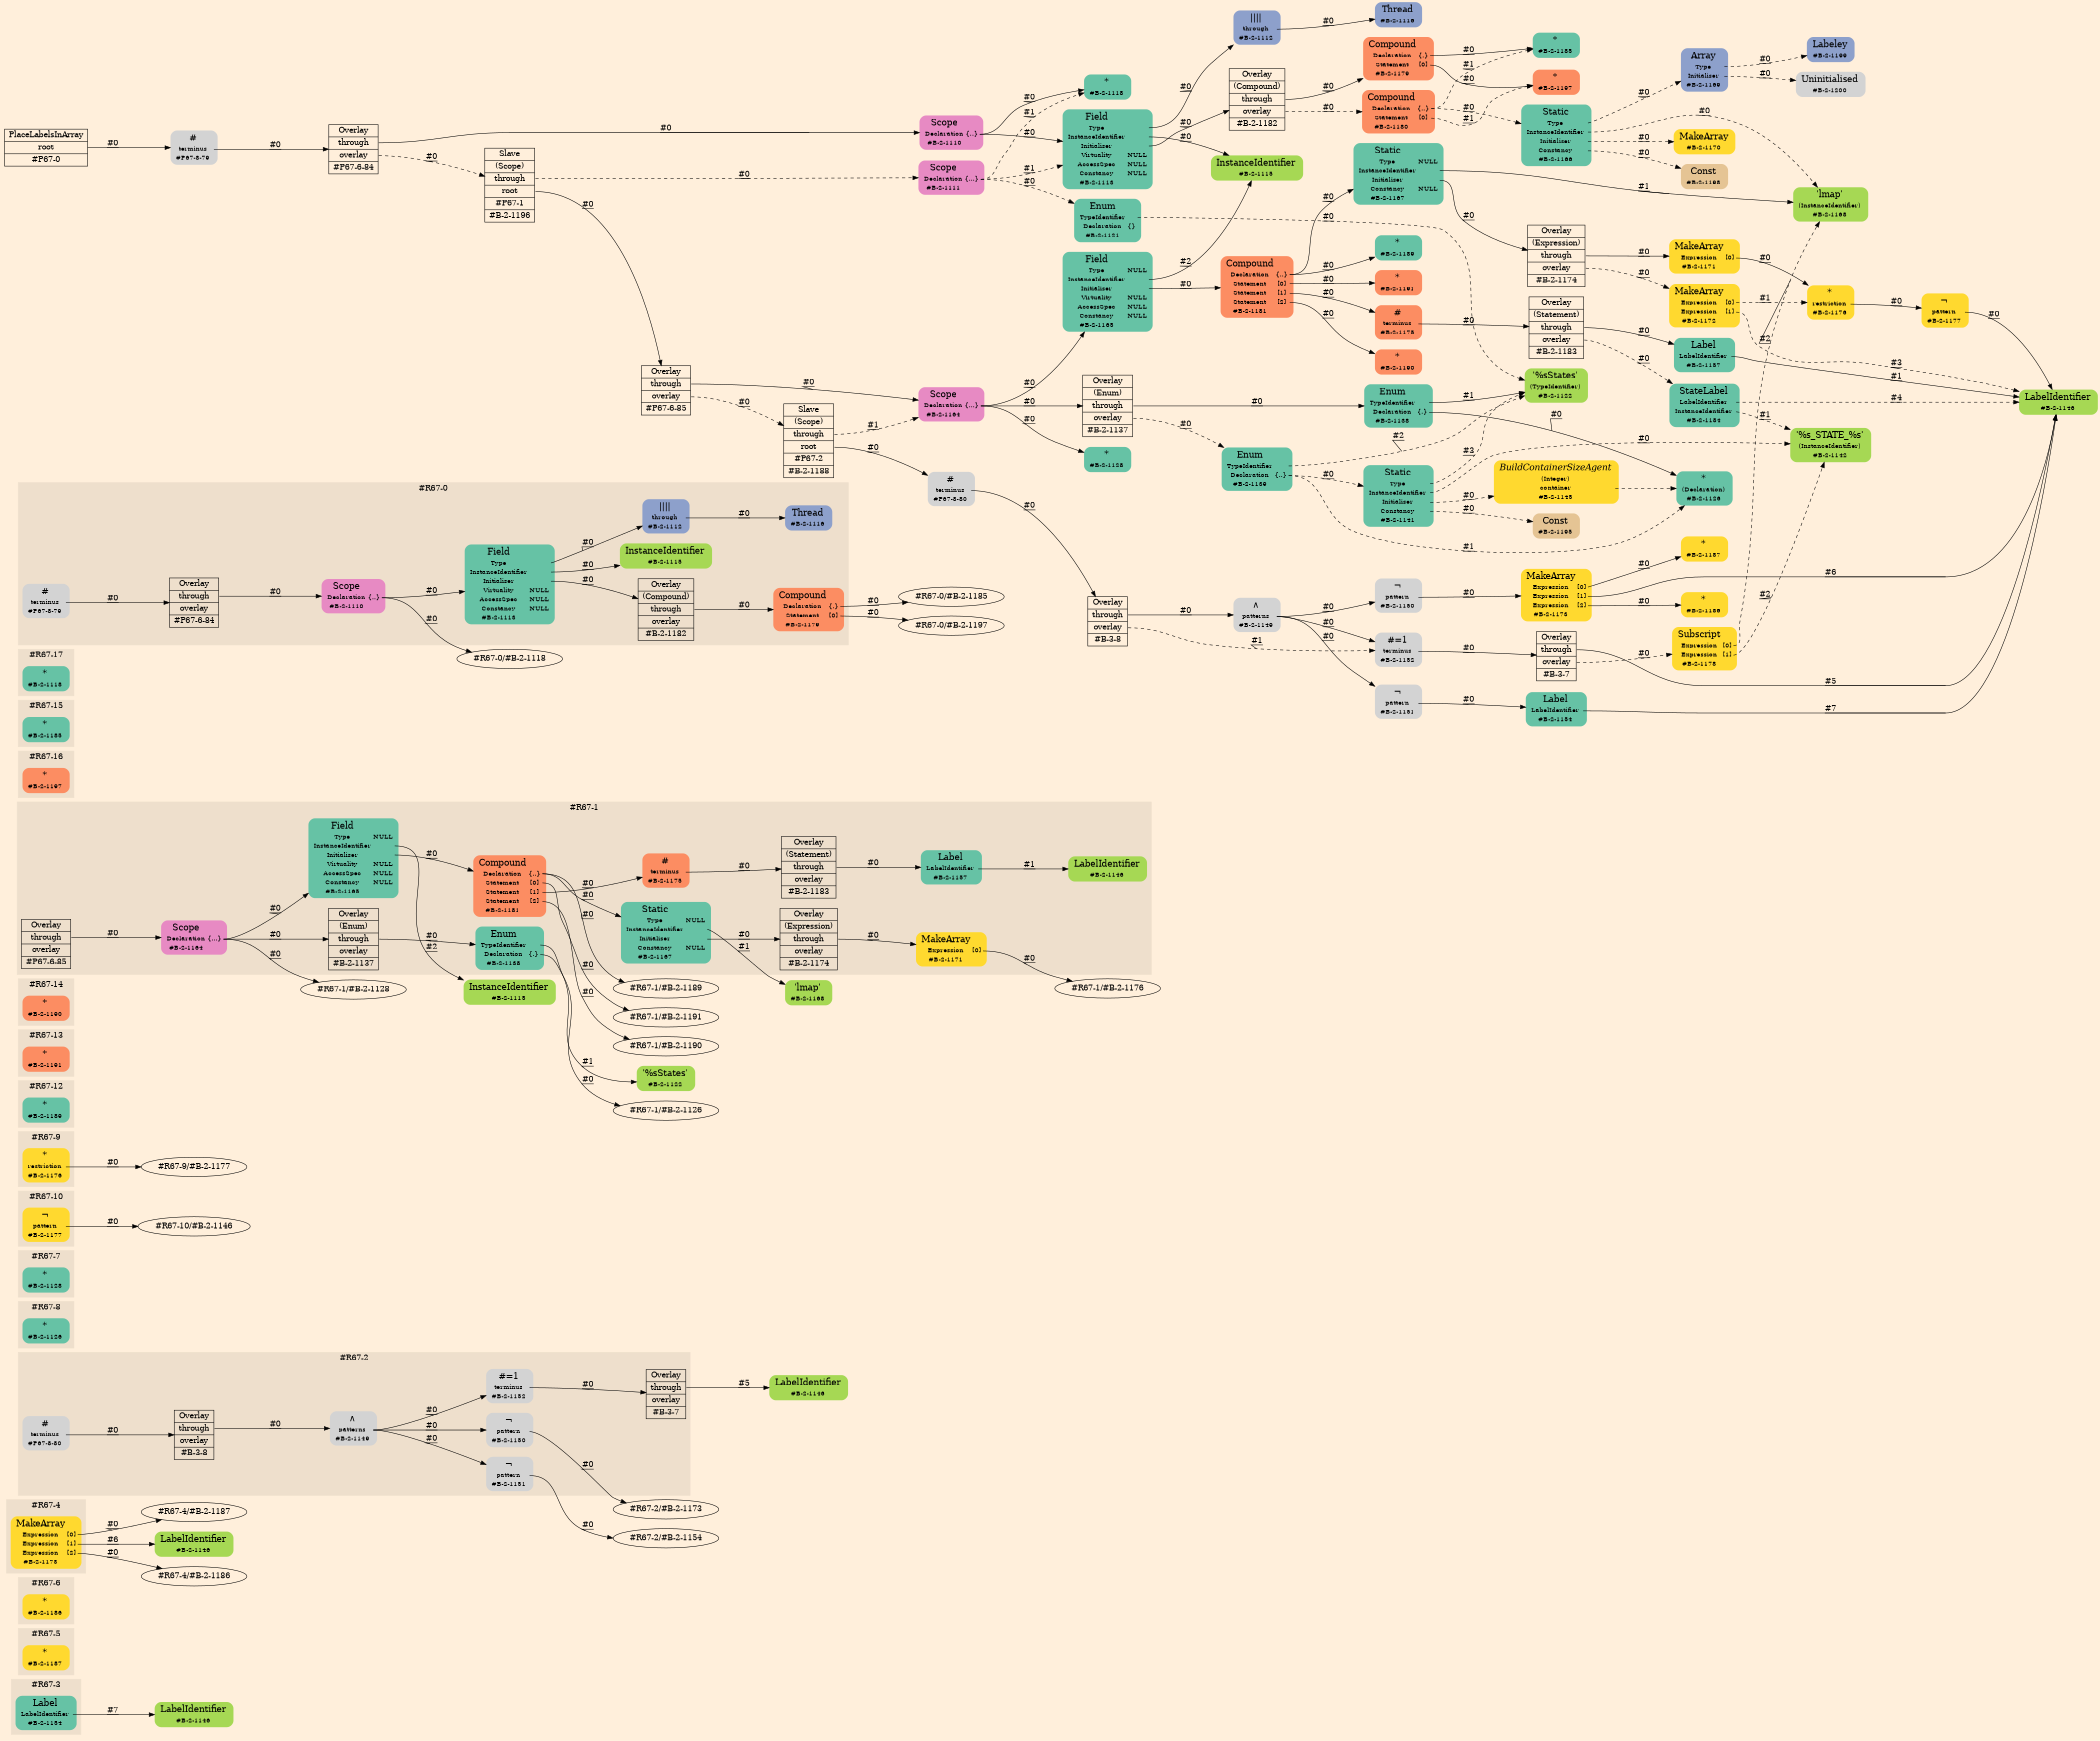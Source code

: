digraph Inferno {
graph [
rankdir = "LR"
ranksep = 1.0
size = "14,20"
bgcolor = antiquewhite1
color = black
fontcolor = black
];
node [
];
"#R67-3/#B-2-1146" [
shape = "plaintext"
fillcolor = "/set28/5"
label = <<TABLE BORDER="0" CELLBORDER="0" CELLSPACING="0">
 <TR>
  <TD><FONT POINT-SIZE="16.0">LabelIdentifier</FONT></TD>
  <TD></TD>
 </TR>
 <TR>
  <TD>#B-2-1146</TD>
  <TD PORT="port0"></TD>
 </TR>
</TABLE>>
style = "rounded,filled"
fontsize = "12"
];
subgraph "cluster#R67-3" {
label = "#R67-3"
style = "filled"
color = antiquewhite2
"#R67-3/#B-2-1154" [
shape = "plaintext"
fillcolor = "/set28/1"
label = <<TABLE BORDER="0" CELLBORDER="0" CELLSPACING="0">
 <TR>
  <TD><FONT POINT-SIZE="16.0">Label</FONT></TD>
  <TD></TD>
 </TR>
 <TR>
  <TD>LabelIdentifier</TD>
  <TD PORT="port0"></TD>
 </TR>
 <TR>
  <TD>#B-2-1154</TD>
  <TD PORT="port1"></TD>
 </TR>
</TABLE>>
style = "rounded,filled"
fontsize = "12"
];
}
subgraph "cluster#R67-5" {
label = "#R67-5"
style = "filled"
color = antiquewhite2
"#R67-5/#B-2-1187" [
shape = "plaintext"
fillcolor = "/set28/6"
label = <<TABLE BORDER="0" CELLBORDER="0" CELLSPACING="0">
 <TR>
  <TD><FONT POINT-SIZE="16.0">*</FONT></TD>
  <TD></TD>
 </TR>
 <TR>
  <TD>#B-2-1187</TD>
  <TD PORT="port0"></TD>
 </TR>
</TABLE>>
style = "rounded,filled"
fontsize = "12"
];
}
subgraph "cluster#R67-6" {
label = "#R67-6"
style = "filled"
color = antiquewhite2
"#R67-6/#B-2-1186" [
shape = "plaintext"
fillcolor = "/set28/6"
label = <<TABLE BORDER="0" CELLBORDER="0" CELLSPACING="0">
 <TR>
  <TD><FONT POINT-SIZE="16.0">*</FONT></TD>
  <TD></TD>
 </TR>
 <TR>
  <TD>#B-2-1186</TD>
  <TD PORT="port0"></TD>
 </TR>
</TABLE>>
style = "rounded,filled"
fontsize = "12"
];
}
"#R67-4/#B-2-1146" [
shape = "plaintext"
fillcolor = "/set28/5"
label = <<TABLE BORDER="0" CELLBORDER="0" CELLSPACING="0">
 <TR>
  <TD><FONT POINT-SIZE="16.0">LabelIdentifier</FONT></TD>
  <TD></TD>
 </TR>
 <TR>
  <TD>#B-2-1146</TD>
  <TD PORT="port0"></TD>
 </TR>
</TABLE>>
style = "rounded,filled"
fontsize = "12"
];
subgraph "cluster#R67-4" {
label = "#R67-4"
style = "filled"
color = antiquewhite2
"#R67-4/#B-2-1173" [
shape = "plaintext"
fillcolor = "/set28/6"
label = <<TABLE BORDER="0" CELLBORDER="0" CELLSPACING="0">
 <TR>
  <TD><FONT POINT-SIZE="16.0">MakeArray</FONT></TD>
  <TD></TD>
 </TR>
 <TR>
  <TD>Expression</TD>
  <TD PORT="port0">[0]</TD>
 </TR>
 <TR>
  <TD>Expression</TD>
  <TD PORT="port1">[1]</TD>
 </TR>
 <TR>
  <TD>Expression</TD>
  <TD PORT="port2">[2]</TD>
 </TR>
 <TR>
  <TD>#B-2-1173</TD>
  <TD PORT="port3"></TD>
 </TR>
</TABLE>>
style = "rounded,filled"
fontsize = "12"
];
}
"#R67-2/#B-2-1146" [
shape = "plaintext"
fillcolor = "/set28/5"
label = <<TABLE BORDER="0" CELLBORDER="0" CELLSPACING="0">
 <TR>
  <TD><FONT POINT-SIZE="16.0">LabelIdentifier</FONT></TD>
  <TD></TD>
 </TR>
 <TR>
  <TD>#B-2-1146</TD>
  <TD PORT="port0"></TD>
 </TR>
</TABLE>>
style = "rounded,filled"
fontsize = "12"
];
subgraph "cluster#R67-2" {
label = "#R67-2"
style = "filled"
color = antiquewhite2
"#R67-2/#B-2-1150" [
shape = "plaintext"
label = <<TABLE BORDER="0" CELLBORDER="0" CELLSPACING="0">
 <TR>
  <TD><FONT POINT-SIZE="16.0">¬</FONT></TD>
  <TD></TD>
 </TR>
 <TR>
  <TD>pattern</TD>
  <TD PORT="port0"></TD>
 </TR>
 <TR>
  <TD>#B-2-1150</TD>
  <TD PORT="port1"></TD>
 </TR>
</TABLE>>
style = "rounded,filled"
fontsize = "12"
];
"#R67-2/#B-2-1151" [
shape = "plaintext"
label = <<TABLE BORDER="0" CELLBORDER="0" CELLSPACING="0">
 <TR>
  <TD><FONT POINT-SIZE="16.0">¬</FONT></TD>
  <TD></TD>
 </TR>
 <TR>
  <TD>pattern</TD>
  <TD PORT="port0"></TD>
 </TR>
 <TR>
  <TD>#B-2-1151</TD>
  <TD PORT="port1"></TD>
 </TR>
</TABLE>>
style = "rounded,filled"
fontsize = "12"
];
"#R67-2/#B-3-8" [
shape = "record"
fillcolor = antiquewhite2
label = "<fixed> Overlay | <port0> through | <port1> overlay | <port2> #B-3-8"
style = "filled"
fontsize = "14"
color = black
fontcolor = black
];
"#R67-2/#P67-8-80" [
shape = "plaintext"
label = <<TABLE BORDER="0" CELLBORDER="0" CELLSPACING="0">
 <TR>
  <TD><FONT POINT-SIZE="16.0">#</FONT></TD>
  <TD></TD>
 </TR>
 <TR>
  <TD>terminus</TD>
  <TD PORT="port0"></TD>
 </TR>
 <TR>
  <TD>#P67-8-80</TD>
  <TD PORT="port1"></TD>
 </TR>
</TABLE>>
style = "rounded,filled"
fontsize = "12"
];
"#R67-2/#B-2-1149" [
shape = "plaintext"
label = <<TABLE BORDER="0" CELLBORDER="0" CELLSPACING="0">
 <TR>
  <TD><FONT POINT-SIZE="16.0">∧</FONT></TD>
  <TD></TD>
 </TR>
 <TR>
  <TD>patterns</TD>
  <TD PORT="port0"></TD>
 </TR>
 <TR>
  <TD>#B-2-1149</TD>
  <TD PORT="port1"></TD>
 </TR>
</TABLE>>
style = "rounded,filled"
fontsize = "12"
];
"#R67-2/#B-3-7" [
shape = "record"
fillcolor = antiquewhite2
label = "<fixed> Overlay | <port0> through | <port1> overlay | <port2> #B-3-7"
style = "filled"
fontsize = "14"
color = black
fontcolor = black
];
"#R67-2/#B-2-1152" [
shape = "plaintext"
label = <<TABLE BORDER="0" CELLBORDER="0" CELLSPACING="0">
 <TR>
  <TD><FONT POINT-SIZE="16.0">#=1</FONT></TD>
  <TD></TD>
 </TR>
 <TR>
  <TD>terminus</TD>
  <TD PORT="port0"></TD>
 </TR>
 <TR>
  <TD>#B-2-1152</TD>
  <TD PORT="port1"></TD>
 </TR>
</TABLE>>
style = "rounded,filled"
fontsize = "12"
];
}
subgraph "cluster#R67-8" {
label = "#R67-8"
style = "filled"
color = antiquewhite2
"#R67-8/#B-2-1126" [
shape = "plaintext"
fillcolor = "/set28/1"
label = <<TABLE BORDER="0" CELLBORDER="0" CELLSPACING="0">
 <TR>
  <TD><FONT POINT-SIZE="16.0">*</FONT></TD>
  <TD></TD>
 </TR>
 <TR>
  <TD>#B-2-1126</TD>
  <TD PORT="port0"></TD>
 </TR>
</TABLE>>
style = "rounded,filled"
fontsize = "12"
];
}
subgraph "cluster#R67-7" {
label = "#R67-7"
style = "filled"
color = antiquewhite2
"#R67-7/#B-2-1128" [
shape = "plaintext"
fillcolor = "/set28/1"
label = <<TABLE BORDER="0" CELLBORDER="0" CELLSPACING="0">
 <TR>
  <TD><FONT POINT-SIZE="16.0">*</FONT></TD>
  <TD></TD>
 </TR>
 <TR>
  <TD>#B-2-1128</TD>
  <TD PORT="port0"></TD>
 </TR>
</TABLE>>
style = "rounded,filled"
fontsize = "12"
];
}
subgraph "cluster#R67-11" {
label = "#R67-11"
style = "filled"
color = antiquewhite2
}
subgraph "cluster#R67-10" {
label = "#R67-10"
style = "filled"
color = antiquewhite2
"#R67-10/#B-2-1177" [
shape = "plaintext"
fillcolor = "/set28/6"
label = <<TABLE BORDER="0" CELLBORDER="0" CELLSPACING="0">
 <TR>
  <TD><FONT POINT-SIZE="16.0">¬</FONT></TD>
  <TD></TD>
 </TR>
 <TR>
  <TD>pattern</TD>
  <TD PORT="port0"></TD>
 </TR>
 <TR>
  <TD>#B-2-1177</TD>
  <TD PORT="port1"></TD>
 </TR>
</TABLE>>
style = "rounded,filled"
fontsize = "12"
];
}
subgraph "cluster#R67-9" {
label = "#R67-9"
style = "filled"
color = antiquewhite2
"#R67-9/#B-2-1176" [
shape = "plaintext"
fillcolor = "/set28/6"
label = <<TABLE BORDER="0" CELLBORDER="0" CELLSPACING="0">
 <TR>
  <TD><FONT POINT-SIZE="16.0">*</FONT></TD>
  <TD></TD>
 </TR>
 <TR>
  <TD>restriction</TD>
  <TD PORT="port0"></TD>
 </TR>
 <TR>
  <TD>#B-2-1176</TD>
  <TD PORT="port1"></TD>
 </TR>
</TABLE>>
style = "rounded,filled"
fontsize = "12"
];
}
subgraph "cluster#R67-12" {
label = "#R67-12"
style = "filled"
color = antiquewhite2
"#R67-12/#B-2-1189" [
shape = "plaintext"
fillcolor = "/set28/1"
label = <<TABLE BORDER="0" CELLBORDER="0" CELLSPACING="0">
 <TR>
  <TD><FONT POINT-SIZE="16.0">*</FONT></TD>
  <TD></TD>
 </TR>
 <TR>
  <TD>#B-2-1189</TD>
  <TD PORT="port0"></TD>
 </TR>
</TABLE>>
style = "rounded,filled"
fontsize = "12"
];
}
subgraph "cluster#R67-13" {
label = "#R67-13"
style = "filled"
color = antiquewhite2
"#R67-13/#B-2-1191" [
shape = "plaintext"
fillcolor = "/set28/2"
label = <<TABLE BORDER="0" CELLBORDER="0" CELLSPACING="0">
 <TR>
  <TD><FONT POINT-SIZE="16.0">*</FONT></TD>
  <TD></TD>
 </TR>
 <TR>
  <TD>#B-2-1191</TD>
  <TD PORT="port0"></TD>
 </TR>
</TABLE>>
style = "rounded,filled"
fontsize = "12"
];
}
subgraph "cluster#R67-14" {
label = "#R67-14"
style = "filled"
color = antiquewhite2
"#R67-14/#B-2-1190" [
shape = "plaintext"
fillcolor = "/set28/2"
label = <<TABLE BORDER="0" CELLBORDER="0" CELLSPACING="0">
 <TR>
  <TD><FONT POINT-SIZE="16.0">*</FONT></TD>
  <TD></TD>
 </TR>
 <TR>
  <TD>#B-2-1190</TD>
  <TD PORT="port0"></TD>
 </TR>
</TABLE>>
style = "rounded,filled"
fontsize = "12"
];
}
"#R67-1/#B-2-1168" [
shape = "plaintext"
fillcolor = "/set28/5"
label = <<TABLE BORDER="0" CELLBORDER="0" CELLSPACING="0">
 <TR>
  <TD><FONT POINT-SIZE="16.0">'lmap'</FONT></TD>
  <TD></TD>
 </TR>
 <TR>
  <TD>#B-2-1168</TD>
  <TD PORT="port0"></TD>
 </TR>
</TABLE>>
style = "rounded,filled"
fontsize = "12"
];
"#R67-1/#B-2-1122" [
shape = "plaintext"
fillcolor = "/set28/5"
label = <<TABLE BORDER="0" CELLBORDER="0" CELLSPACING="0">
 <TR>
  <TD><FONT POINT-SIZE="16.0">'%sStates'</FONT></TD>
  <TD></TD>
 </TR>
 <TR>
  <TD>#B-2-1122</TD>
  <TD PORT="port0"></TD>
 </TR>
</TABLE>>
style = "rounded,filled"
fontsize = "12"
];
"#R67-1/#B-2-1115" [
shape = "plaintext"
fillcolor = "/set28/5"
label = <<TABLE BORDER="0" CELLBORDER="0" CELLSPACING="0">
 <TR>
  <TD><FONT POINT-SIZE="16.0">InstanceIdentifier</FONT></TD>
  <TD></TD>
 </TR>
 <TR>
  <TD>#B-2-1115</TD>
  <TD PORT="port0"></TD>
 </TR>
</TABLE>>
style = "rounded,filled"
fontsize = "12"
];
subgraph "cluster#R67-1" {
label = "#R67-1"
style = "filled"
color = antiquewhite2
"#R67-1/#B-2-1146" [
shape = "plaintext"
fillcolor = "/set28/5"
label = <<TABLE BORDER="0" CELLBORDER="0" CELLSPACING="0">
 <TR>
  <TD><FONT POINT-SIZE="16.0">LabelIdentifier</FONT></TD>
  <TD></TD>
 </TR>
 <TR>
  <TD>#B-2-1146</TD>
  <TD PORT="port0"></TD>
 </TR>
</TABLE>>
style = "rounded,filled"
fontsize = "12"
];
"#R67-1/#B-2-1157" [
shape = "plaintext"
fillcolor = "/set28/1"
label = <<TABLE BORDER="0" CELLBORDER="0" CELLSPACING="0">
 <TR>
  <TD><FONT POINT-SIZE="16.0">Label</FONT></TD>
  <TD></TD>
 </TR>
 <TR>
  <TD>LabelIdentifier</TD>
  <TD PORT="port0"></TD>
 </TR>
 <TR>
  <TD>#B-2-1157</TD>
  <TD PORT="port1"></TD>
 </TR>
</TABLE>>
style = "rounded,filled"
fontsize = "12"
];
"#R67-1/#B-2-1183" [
shape = "record"
fillcolor = antiquewhite2
label = "<fixed> Overlay | <port0> (Statement) | <port1> through | <port2> overlay | <port3> #B-2-1183"
style = "filled"
fontsize = "14"
color = black
fontcolor = black
];
"#R67-1/#B-2-1174" [
shape = "record"
fillcolor = antiquewhite2
label = "<fixed> Overlay | <port0> (Expression) | <port1> through | <port2> overlay | <port3> #B-2-1174"
style = "filled"
fontsize = "14"
color = black
fontcolor = black
];
"#R67-1/#B-2-1167" [
shape = "plaintext"
fillcolor = "/set28/1"
label = <<TABLE BORDER="0" CELLBORDER="0" CELLSPACING="0">
 <TR>
  <TD><FONT POINT-SIZE="16.0">Static</FONT></TD>
  <TD></TD>
 </TR>
 <TR>
  <TD>Type</TD>
  <TD PORT="port0">NULL</TD>
 </TR>
 <TR>
  <TD>InstanceIdentifier</TD>
  <TD PORT="port1"></TD>
 </TR>
 <TR>
  <TD>Initialiser</TD>
  <TD PORT="port2"></TD>
 </TR>
 <TR>
  <TD>Constancy</TD>
  <TD PORT="port3">NULL</TD>
 </TR>
 <TR>
  <TD>#B-2-1167</TD>
  <TD PORT="port4"></TD>
 </TR>
</TABLE>>
style = "rounded,filled"
fontsize = "12"
];
"#R67-1/#B-2-1175" [
shape = "plaintext"
fillcolor = "/set28/2"
label = <<TABLE BORDER="0" CELLBORDER="0" CELLSPACING="0">
 <TR>
  <TD><FONT POINT-SIZE="16.0">#</FONT></TD>
  <TD></TD>
 </TR>
 <TR>
  <TD>terminus</TD>
  <TD PORT="port0"></TD>
 </TR>
 <TR>
  <TD>#B-2-1175</TD>
  <TD PORT="port1"></TD>
 </TR>
</TABLE>>
style = "rounded,filled"
fontsize = "12"
];
"#R67-1/#B-2-1164" [
shape = "plaintext"
fillcolor = "/set28/4"
label = <<TABLE BORDER="0" CELLBORDER="0" CELLSPACING="0">
 <TR>
  <TD><FONT POINT-SIZE="16.0">Scope</FONT></TD>
  <TD></TD>
 </TR>
 <TR>
  <TD>Declaration</TD>
  <TD PORT="port0">{...}</TD>
 </TR>
 <TR>
  <TD>#B-2-1164</TD>
  <TD PORT="port1"></TD>
 </TR>
</TABLE>>
style = "rounded,filled"
fontsize = "12"
];
"#R67-1/#B-2-1137" [
shape = "record"
fillcolor = antiquewhite2
label = "<fixed> Overlay | <port0> (Enum) | <port1> through | <port2> overlay | <port3> #B-2-1137"
style = "filled"
fontsize = "14"
color = black
fontcolor = black
];
"#R67-1/#B-2-1181" [
shape = "plaintext"
fillcolor = "/set28/2"
label = <<TABLE BORDER="0" CELLBORDER="0" CELLSPACING="0">
 <TR>
  <TD><FONT POINT-SIZE="16.0">Compound</FONT></TD>
  <TD></TD>
 </TR>
 <TR>
  <TD>Declaration</TD>
  <TD PORT="port0">{..}</TD>
 </TR>
 <TR>
  <TD>Statement</TD>
  <TD PORT="port1">[0]</TD>
 </TR>
 <TR>
  <TD>Statement</TD>
  <TD PORT="port2">[1]</TD>
 </TR>
 <TR>
  <TD>Statement</TD>
  <TD PORT="port3">[2]</TD>
 </TR>
 <TR>
  <TD>#B-2-1181</TD>
  <TD PORT="port4"></TD>
 </TR>
</TABLE>>
style = "rounded,filled"
fontsize = "12"
];
"#R67-1/#B-2-1138" [
shape = "plaintext"
fillcolor = "/set28/1"
label = <<TABLE BORDER="0" CELLBORDER="0" CELLSPACING="0">
 <TR>
  <TD><FONT POINT-SIZE="16.0">Enum</FONT></TD>
  <TD></TD>
 </TR>
 <TR>
  <TD>TypeIdentifier</TD>
  <TD PORT="port0"></TD>
 </TR>
 <TR>
  <TD>Declaration</TD>
  <TD PORT="port1">{.}</TD>
 </TR>
 <TR>
  <TD>#B-2-1138</TD>
  <TD PORT="port2"></TD>
 </TR>
</TABLE>>
style = "rounded,filled"
fontsize = "12"
];
"#R67-1/#B-2-1171" [
shape = "plaintext"
fillcolor = "/set28/6"
label = <<TABLE BORDER="0" CELLBORDER="0" CELLSPACING="0">
 <TR>
  <TD><FONT POINT-SIZE="16.0">MakeArray</FONT></TD>
  <TD></TD>
 </TR>
 <TR>
  <TD>Expression</TD>
  <TD PORT="port0">[0]</TD>
 </TR>
 <TR>
  <TD>#B-2-1171</TD>
  <TD PORT="port1"></TD>
 </TR>
</TABLE>>
style = "rounded,filled"
fontsize = "12"
];
"#R67-1/#P67-6-85" [
shape = "record"
fillcolor = antiquewhite2
label = "<fixed> Overlay | <port0> through | <port1> overlay | <port2> #P67-6-85"
style = "filled"
fontsize = "14"
color = black
fontcolor = black
];
"#R67-1/#B-2-1165" [
shape = "plaintext"
fillcolor = "/set28/1"
label = <<TABLE BORDER="0" CELLBORDER="0" CELLSPACING="0">
 <TR>
  <TD><FONT POINT-SIZE="16.0">Field</FONT></TD>
  <TD></TD>
 </TR>
 <TR>
  <TD>Type</TD>
  <TD PORT="port0">NULL</TD>
 </TR>
 <TR>
  <TD>InstanceIdentifier</TD>
  <TD PORT="port1"></TD>
 </TR>
 <TR>
  <TD>Initialiser</TD>
  <TD PORT="port2"></TD>
 </TR>
 <TR>
  <TD>Virtuality</TD>
  <TD PORT="port3">NULL</TD>
 </TR>
 <TR>
  <TD>AccessSpec</TD>
  <TD PORT="port4">NULL</TD>
 </TR>
 <TR>
  <TD>Constancy</TD>
  <TD PORT="port5">NULL</TD>
 </TR>
 <TR>
  <TD>#B-2-1165</TD>
  <TD PORT="port6"></TD>
 </TR>
</TABLE>>
style = "rounded,filled"
fontsize = "12"
];
}
subgraph "cluster#R67-16" {
label = "#R67-16"
style = "filled"
color = antiquewhite2
"#R67-16/#B-2-1197" [
shape = "plaintext"
fillcolor = "/set28/2"
label = <<TABLE BORDER="0" CELLBORDER="0" CELLSPACING="0">
 <TR>
  <TD><FONT POINT-SIZE="16.0">*</FONT></TD>
  <TD></TD>
 </TR>
 <TR>
  <TD>#B-2-1197</TD>
  <TD PORT="port0"></TD>
 </TR>
</TABLE>>
style = "rounded,filled"
fontsize = "12"
];
}
subgraph "cluster#R67-15" {
label = "#R67-15"
style = "filled"
color = antiquewhite2
"#R67-15/#B-2-1185" [
shape = "plaintext"
fillcolor = "/set28/1"
label = <<TABLE BORDER="0" CELLBORDER="0" CELLSPACING="0">
 <TR>
  <TD><FONT POINT-SIZE="16.0">*</FONT></TD>
  <TD></TD>
 </TR>
 <TR>
  <TD>#B-2-1185</TD>
  <TD PORT="port0"></TD>
 </TR>
</TABLE>>
style = "rounded,filled"
fontsize = "12"
];
}
subgraph "cluster#R67-17" {
label = "#R67-17"
style = "filled"
color = antiquewhite2
"#R67-17/#B-2-1118" [
shape = "plaintext"
fillcolor = "/set28/1"
label = <<TABLE BORDER="0" CELLBORDER="0" CELLSPACING="0">
 <TR>
  <TD><FONT POINT-SIZE="16.0">*</FONT></TD>
  <TD></TD>
 </TR>
 <TR>
  <TD>#B-2-1118</TD>
  <TD PORT="port0"></TD>
 </TR>
</TABLE>>
style = "rounded,filled"
fontsize = "12"
];
}
subgraph "cluster#R67-0" {
label = "#R67-0"
style = "filled"
color = antiquewhite2
"#R67-0/#B-2-1179" [
shape = "plaintext"
fillcolor = "/set28/2"
label = <<TABLE BORDER="0" CELLBORDER="0" CELLSPACING="0">
 <TR>
  <TD><FONT POINT-SIZE="16.0">Compound</FONT></TD>
  <TD></TD>
 </TR>
 <TR>
  <TD>Declaration</TD>
  <TD PORT="port0">{.}</TD>
 </TR>
 <TR>
  <TD>Statement</TD>
  <TD PORT="port1">[0]</TD>
 </TR>
 <TR>
  <TD>#B-2-1179</TD>
  <TD PORT="port2"></TD>
 </TR>
</TABLE>>
style = "rounded,filled"
fontsize = "12"
];
"#R67-0/#B-2-1115" [
shape = "plaintext"
fillcolor = "/set28/5"
label = <<TABLE BORDER="0" CELLBORDER="0" CELLSPACING="0">
 <TR>
  <TD><FONT POINT-SIZE="16.0">InstanceIdentifier</FONT></TD>
  <TD></TD>
 </TR>
 <TR>
  <TD>#B-2-1115</TD>
  <TD PORT="port0"></TD>
 </TR>
</TABLE>>
style = "rounded,filled"
fontsize = "12"
];
"#R67-0/#P67-8-79" [
shape = "plaintext"
label = <<TABLE BORDER="0" CELLBORDER="0" CELLSPACING="0">
 <TR>
  <TD><FONT POINT-SIZE="16.0">#</FONT></TD>
  <TD></TD>
 </TR>
 <TR>
  <TD>terminus</TD>
  <TD PORT="port0"></TD>
 </TR>
 <TR>
  <TD>#P67-8-79</TD>
  <TD PORT="port1"></TD>
 </TR>
</TABLE>>
style = "rounded,filled"
fontsize = "12"
];
"#R67-0/#B-2-1110" [
shape = "plaintext"
fillcolor = "/set28/4"
label = <<TABLE BORDER="0" CELLBORDER="0" CELLSPACING="0">
 <TR>
  <TD><FONT POINT-SIZE="16.0">Scope</FONT></TD>
  <TD></TD>
 </TR>
 <TR>
  <TD>Declaration</TD>
  <TD PORT="port0">{..}</TD>
 </TR>
 <TR>
  <TD>#B-2-1110</TD>
  <TD PORT="port1"></TD>
 </TR>
</TABLE>>
style = "rounded,filled"
fontsize = "12"
];
"#R67-0/#B-2-1182" [
shape = "record"
fillcolor = antiquewhite2
label = "<fixed> Overlay | <port0> (Compound) | <port1> through | <port2> overlay | <port3> #B-2-1182"
style = "filled"
fontsize = "14"
color = black
fontcolor = black
];
"#R67-0/#P67-6-84" [
shape = "record"
fillcolor = antiquewhite2
label = "<fixed> Overlay | <port0> through | <port1> overlay | <port2> #P67-6-84"
style = "filled"
fontsize = "14"
color = black
fontcolor = black
];
"#R67-0/#B-2-1113" [
shape = "plaintext"
fillcolor = "/set28/1"
label = <<TABLE BORDER="0" CELLBORDER="0" CELLSPACING="0">
 <TR>
  <TD><FONT POINT-SIZE="16.0">Field</FONT></TD>
  <TD></TD>
 </TR>
 <TR>
  <TD>Type</TD>
  <TD PORT="port0"></TD>
 </TR>
 <TR>
  <TD>InstanceIdentifier</TD>
  <TD PORT="port1"></TD>
 </TR>
 <TR>
  <TD>Initialiser</TD>
  <TD PORT="port2"></TD>
 </TR>
 <TR>
  <TD>Virtuality</TD>
  <TD PORT="port3">NULL</TD>
 </TR>
 <TR>
  <TD>AccessSpec</TD>
  <TD PORT="port4">NULL</TD>
 </TR>
 <TR>
  <TD>Constancy</TD>
  <TD PORT="port5">NULL</TD>
 </TR>
 <TR>
  <TD>#B-2-1113</TD>
  <TD PORT="port6"></TD>
 </TR>
</TABLE>>
style = "rounded,filled"
fontsize = "12"
];
"#R67-0/#B-2-1112" [
shape = "plaintext"
fillcolor = "/set28/3"
label = <<TABLE BORDER="0" CELLBORDER="0" CELLSPACING="0">
 <TR>
  <TD><FONT POINT-SIZE="16.0">||||</FONT></TD>
  <TD></TD>
 </TR>
 <TR>
  <TD>through</TD>
  <TD PORT="port0"></TD>
 </TR>
 <TR>
  <TD>#B-2-1112</TD>
  <TD PORT="port1"></TD>
 </TR>
</TABLE>>
style = "rounded,filled"
fontsize = "12"
];
"#R67-0/#B-2-1116" [
shape = "plaintext"
fillcolor = "/set28/3"
label = <<TABLE BORDER="0" CELLBORDER="0" CELLSPACING="0">
 <TR>
  <TD><FONT POINT-SIZE="16.0">Thread</FONT></TD>
  <TD></TD>
 </TR>
 <TR>
  <TD>#B-2-1116</TD>
  <TD PORT="port0"></TD>
 </TR>
</TABLE>>
style = "rounded,filled"
fontsize = "12"
];
}
"CR#P67-0" [
shape = "record"
fillcolor = antiquewhite1
label = "<fixed> PlaceLabelsInArray | <port0> root | <port1> #P67-0"
style = "filled"
fontsize = "14"
color = black
fontcolor = black
];
"#P67-8-79" [
shape = "plaintext"
label = <<TABLE BORDER="0" CELLBORDER="0" CELLSPACING="0">
 <TR>
  <TD><FONT POINT-SIZE="16.0">#</FONT></TD>
  <TD></TD>
 </TR>
 <TR>
  <TD>terminus</TD>
  <TD PORT="port0"></TD>
 </TR>
 <TR>
  <TD>#P67-8-79</TD>
  <TD PORT="port1"></TD>
 </TR>
</TABLE>>
style = "rounded,filled"
fontsize = "12"
];
"#P67-6-84" [
shape = "record"
fillcolor = antiquewhite1
label = "<fixed> Overlay | <port0> through | <port1> overlay | <port2> #P67-6-84"
style = "filled"
fontsize = "14"
color = black
fontcolor = black
];
"#B-2-1110" [
shape = "plaintext"
fillcolor = "/set28/4"
label = <<TABLE BORDER="0" CELLBORDER="0" CELLSPACING="0">
 <TR>
  <TD><FONT POINT-SIZE="16.0">Scope</FONT></TD>
  <TD></TD>
 </TR>
 <TR>
  <TD>Declaration</TD>
  <TD PORT="port0">{..}</TD>
 </TR>
 <TR>
  <TD>#B-2-1110</TD>
  <TD PORT="port1"></TD>
 </TR>
</TABLE>>
style = "rounded,filled"
fontsize = "12"
];
"#B-2-1118" [
shape = "plaintext"
fillcolor = "/set28/1"
label = <<TABLE BORDER="0" CELLBORDER="0" CELLSPACING="0">
 <TR>
  <TD><FONT POINT-SIZE="16.0">*</FONT></TD>
  <TD></TD>
 </TR>
 <TR>
  <TD>#B-2-1118</TD>
  <TD PORT="port0"></TD>
 </TR>
</TABLE>>
style = "rounded,filled"
fontsize = "12"
];
"#B-2-1113" [
shape = "plaintext"
fillcolor = "/set28/1"
label = <<TABLE BORDER="0" CELLBORDER="0" CELLSPACING="0">
 <TR>
  <TD><FONT POINT-SIZE="16.0">Field</FONT></TD>
  <TD></TD>
 </TR>
 <TR>
  <TD>Type</TD>
  <TD PORT="port0"></TD>
 </TR>
 <TR>
  <TD>InstanceIdentifier</TD>
  <TD PORT="port1"></TD>
 </TR>
 <TR>
  <TD>Initialiser</TD>
  <TD PORT="port2"></TD>
 </TR>
 <TR>
  <TD>Virtuality</TD>
  <TD PORT="port3">NULL</TD>
 </TR>
 <TR>
  <TD>AccessSpec</TD>
  <TD PORT="port4">NULL</TD>
 </TR>
 <TR>
  <TD>Constancy</TD>
  <TD PORT="port5">NULL</TD>
 </TR>
 <TR>
  <TD>#B-2-1113</TD>
  <TD PORT="port6"></TD>
 </TR>
</TABLE>>
style = "rounded,filled"
fontsize = "12"
];
"#B-2-1112" [
shape = "plaintext"
fillcolor = "/set28/3"
label = <<TABLE BORDER="0" CELLBORDER="0" CELLSPACING="0">
 <TR>
  <TD><FONT POINT-SIZE="16.0">||||</FONT></TD>
  <TD></TD>
 </TR>
 <TR>
  <TD>through</TD>
  <TD PORT="port0"></TD>
 </TR>
 <TR>
  <TD>#B-2-1112</TD>
  <TD PORT="port1"></TD>
 </TR>
</TABLE>>
style = "rounded,filled"
fontsize = "12"
];
"#B-2-1116" [
shape = "plaintext"
fillcolor = "/set28/3"
label = <<TABLE BORDER="0" CELLBORDER="0" CELLSPACING="0">
 <TR>
  <TD><FONT POINT-SIZE="16.0">Thread</FONT></TD>
  <TD></TD>
 </TR>
 <TR>
  <TD>#B-2-1116</TD>
  <TD PORT="port0"></TD>
 </TR>
</TABLE>>
style = "rounded,filled"
fontsize = "12"
];
"#B-2-1115" [
shape = "plaintext"
fillcolor = "/set28/5"
label = <<TABLE BORDER="0" CELLBORDER="0" CELLSPACING="0">
 <TR>
  <TD><FONT POINT-SIZE="16.0">InstanceIdentifier</FONT></TD>
  <TD></TD>
 </TR>
 <TR>
  <TD>#B-2-1115</TD>
  <TD PORT="port0"></TD>
 </TR>
</TABLE>>
style = "rounded,filled"
fontsize = "12"
];
"#B-2-1182" [
shape = "record"
fillcolor = antiquewhite1
label = "<fixed> Overlay | <port0> (Compound) | <port1> through | <port2> overlay | <port3> #B-2-1182"
style = "filled"
fontsize = "14"
color = black
fontcolor = black
];
"#B-2-1179" [
shape = "plaintext"
fillcolor = "/set28/2"
label = <<TABLE BORDER="0" CELLBORDER="0" CELLSPACING="0">
 <TR>
  <TD><FONT POINT-SIZE="16.0">Compound</FONT></TD>
  <TD></TD>
 </TR>
 <TR>
  <TD>Declaration</TD>
  <TD PORT="port0">{.}</TD>
 </TR>
 <TR>
  <TD>Statement</TD>
  <TD PORT="port1">[0]</TD>
 </TR>
 <TR>
  <TD>#B-2-1179</TD>
  <TD PORT="port2"></TD>
 </TR>
</TABLE>>
style = "rounded,filled"
fontsize = "12"
];
"#B-2-1185" [
shape = "plaintext"
fillcolor = "/set28/1"
label = <<TABLE BORDER="0" CELLBORDER="0" CELLSPACING="0">
 <TR>
  <TD><FONT POINT-SIZE="16.0">*</FONT></TD>
  <TD></TD>
 </TR>
 <TR>
  <TD>#B-2-1185</TD>
  <TD PORT="port0"></TD>
 </TR>
</TABLE>>
style = "rounded,filled"
fontsize = "12"
];
"#B-2-1197" [
shape = "plaintext"
fillcolor = "/set28/2"
label = <<TABLE BORDER="0" CELLBORDER="0" CELLSPACING="0">
 <TR>
  <TD><FONT POINT-SIZE="16.0">*</FONT></TD>
  <TD></TD>
 </TR>
 <TR>
  <TD>#B-2-1197</TD>
  <TD PORT="port0"></TD>
 </TR>
</TABLE>>
style = "rounded,filled"
fontsize = "12"
];
"#B-2-1180" [
shape = "plaintext"
fillcolor = "/set28/2"
label = <<TABLE BORDER="0" CELLBORDER="0" CELLSPACING="0">
 <TR>
  <TD><FONT POINT-SIZE="16.0">Compound</FONT></TD>
  <TD></TD>
 </TR>
 <TR>
  <TD>Declaration</TD>
  <TD PORT="port0">{..}</TD>
 </TR>
 <TR>
  <TD>Statement</TD>
  <TD PORT="port1">[0]</TD>
 </TR>
 <TR>
  <TD>#B-2-1180</TD>
  <TD PORT="port2"></TD>
 </TR>
</TABLE>>
style = "rounded,filled"
fontsize = "12"
];
"#B-2-1166" [
shape = "plaintext"
fillcolor = "/set28/1"
label = <<TABLE BORDER="0" CELLBORDER="0" CELLSPACING="0">
 <TR>
  <TD><FONT POINT-SIZE="16.0">Static</FONT></TD>
  <TD></TD>
 </TR>
 <TR>
  <TD>Type</TD>
  <TD PORT="port0"></TD>
 </TR>
 <TR>
  <TD>InstanceIdentifier</TD>
  <TD PORT="port1"></TD>
 </TR>
 <TR>
  <TD>Initialiser</TD>
  <TD PORT="port2"></TD>
 </TR>
 <TR>
  <TD>Constancy</TD>
  <TD PORT="port3"></TD>
 </TR>
 <TR>
  <TD>#B-2-1166</TD>
  <TD PORT="port4"></TD>
 </TR>
</TABLE>>
style = "rounded,filled"
fontsize = "12"
];
"#B-2-1169" [
shape = "plaintext"
fillcolor = "/set28/3"
label = <<TABLE BORDER="0" CELLBORDER="0" CELLSPACING="0">
 <TR>
  <TD><FONT POINT-SIZE="16.0">Array</FONT></TD>
  <TD></TD>
 </TR>
 <TR>
  <TD>Type</TD>
  <TD PORT="port0"></TD>
 </TR>
 <TR>
  <TD>Initialiser</TD>
  <TD PORT="port1"></TD>
 </TR>
 <TR>
  <TD>#B-2-1169</TD>
  <TD PORT="port2"></TD>
 </TR>
</TABLE>>
style = "rounded,filled"
fontsize = "12"
];
"#B-2-1199" [
shape = "plaintext"
fillcolor = "/set28/3"
label = <<TABLE BORDER="0" CELLBORDER="0" CELLSPACING="0">
 <TR>
  <TD><FONT POINT-SIZE="16.0">Labeley</FONT></TD>
  <TD></TD>
 </TR>
 <TR>
  <TD>#B-2-1199</TD>
  <TD PORT="port0"></TD>
 </TR>
</TABLE>>
style = "rounded,filled"
fontsize = "12"
];
"#B-2-1200" [
shape = "plaintext"
label = <<TABLE BORDER="0" CELLBORDER="0" CELLSPACING="0">
 <TR>
  <TD><FONT POINT-SIZE="16.0">Uninitialised</FONT></TD>
  <TD></TD>
 </TR>
 <TR>
  <TD>#B-2-1200</TD>
  <TD PORT="port0"></TD>
 </TR>
</TABLE>>
style = "rounded,filled"
fontsize = "12"
];
"#B-2-1168" [
shape = "plaintext"
fillcolor = "/set28/5"
label = <<TABLE BORDER="0" CELLBORDER="0" CELLSPACING="0">
 <TR>
  <TD><FONT POINT-SIZE="16.0">'lmap'</FONT></TD>
  <TD></TD>
 </TR>
 <TR>
  <TD>(InstanceIdentifier)</TD>
  <TD PORT="port0"></TD>
 </TR>
 <TR>
  <TD>#B-2-1168</TD>
  <TD PORT="port1"></TD>
 </TR>
</TABLE>>
style = "rounded,filled"
fontsize = "12"
];
"#B-2-1170" [
shape = "plaintext"
fillcolor = "/set28/6"
label = <<TABLE BORDER="0" CELLBORDER="0" CELLSPACING="0">
 <TR>
  <TD><FONT POINT-SIZE="16.0">MakeArray</FONT></TD>
  <TD></TD>
 </TR>
 <TR>
  <TD>#B-2-1170</TD>
  <TD PORT="port0"></TD>
 </TR>
</TABLE>>
style = "rounded,filled"
fontsize = "12"
];
"#B-2-1198" [
shape = "plaintext"
fillcolor = "/set28/7"
label = <<TABLE BORDER="0" CELLBORDER="0" CELLSPACING="0">
 <TR>
  <TD><FONT POINT-SIZE="16.0">Const</FONT></TD>
  <TD></TD>
 </TR>
 <TR>
  <TD>#B-2-1198</TD>
  <TD PORT="port0"></TD>
 </TR>
</TABLE>>
style = "rounded,filled"
fontsize = "12"
];
"#B-2-1196" [
shape = "record"
fillcolor = antiquewhite1
label = "<fixed> Slave | <port0> (Scope) | <port1> through | <port2> root | <port3> #P67-1 | <port4> #B-2-1196"
style = "filled"
fontsize = "14"
color = black
fontcolor = black
];
"#B-2-1111" [
shape = "plaintext"
fillcolor = "/set28/4"
label = <<TABLE BORDER="0" CELLBORDER="0" CELLSPACING="0">
 <TR>
  <TD><FONT POINT-SIZE="16.0">Scope</FONT></TD>
  <TD></TD>
 </TR>
 <TR>
  <TD>Declaration</TD>
  <TD PORT="port0">{...}</TD>
 </TR>
 <TR>
  <TD>#B-2-1111</TD>
  <TD PORT="port1"></TD>
 </TR>
</TABLE>>
style = "rounded,filled"
fontsize = "12"
];
"#B-2-1121" [
shape = "plaintext"
fillcolor = "/set28/1"
label = <<TABLE BORDER="0" CELLBORDER="0" CELLSPACING="0">
 <TR>
  <TD><FONT POINT-SIZE="16.0">Enum</FONT></TD>
  <TD></TD>
 </TR>
 <TR>
  <TD>TypeIdentifier</TD>
  <TD PORT="port0"></TD>
 </TR>
 <TR>
  <TD>Declaration</TD>
  <TD PORT="port1">{}</TD>
 </TR>
 <TR>
  <TD>#B-2-1121</TD>
  <TD PORT="port2"></TD>
 </TR>
</TABLE>>
style = "rounded,filled"
fontsize = "12"
];
"#B-2-1122" [
shape = "plaintext"
fillcolor = "/set28/5"
label = <<TABLE BORDER="0" CELLBORDER="0" CELLSPACING="0">
 <TR>
  <TD><FONT POINT-SIZE="16.0">'%sStates'</FONT></TD>
  <TD></TD>
 </TR>
 <TR>
  <TD>(TypeIdentifier)</TD>
  <TD PORT="port0"></TD>
 </TR>
 <TR>
  <TD>#B-2-1122</TD>
  <TD PORT="port1"></TD>
 </TR>
</TABLE>>
style = "rounded,filled"
fontsize = "12"
];
"#P67-6-85" [
shape = "record"
fillcolor = antiquewhite1
label = "<fixed> Overlay | <port0> through | <port1> overlay | <port2> #P67-6-85"
style = "filled"
fontsize = "14"
color = black
fontcolor = black
];
"#B-2-1164" [
shape = "plaintext"
fillcolor = "/set28/4"
label = <<TABLE BORDER="0" CELLBORDER="0" CELLSPACING="0">
 <TR>
  <TD><FONT POINT-SIZE="16.0">Scope</FONT></TD>
  <TD></TD>
 </TR>
 <TR>
  <TD>Declaration</TD>
  <TD PORT="port0">{...}</TD>
 </TR>
 <TR>
  <TD>#B-2-1164</TD>
  <TD PORT="port1"></TD>
 </TR>
</TABLE>>
style = "rounded,filled"
fontsize = "12"
];
"#B-2-1128" [
shape = "plaintext"
fillcolor = "/set28/1"
label = <<TABLE BORDER="0" CELLBORDER="0" CELLSPACING="0">
 <TR>
  <TD><FONT POINT-SIZE="16.0">*</FONT></TD>
  <TD></TD>
 </TR>
 <TR>
  <TD>#B-2-1128</TD>
  <TD PORT="port0"></TD>
 </TR>
</TABLE>>
style = "rounded,filled"
fontsize = "12"
];
"#B-2-1137" [
shape = "record"
fillcolor = antiquewhite1
label = "<fixed> Overlay | <port0> (Enum) | <port1> through | <port2> overlay | <port3> #B-2-1137"
style = "filled"
fontsize = "14"
color = black
fontcolor = black
];
"#B-2-1138" [
shape = "plaintext"
fillcolor = "/set28/1"
label = <<TABLE BORDER="0" CELLBORDER="0" CELLSPACING="0">
 <TR>
  <TD><FONT POINT-SIZE="16.0">Enum</FONT></TD>
  <TD></TD>
 </TR>
 <TR>
  <TD>TypeIdentifier</TD>
  <TD PORT="port0"></TD>
 </TR>
 <TR>
  <TD>Declaration</TD>
  <TD PORT="port1">{.}</TD>
 </TR>
 <TR>
  <TD>#B-2-1138</TD>
  <TD PORT="port2"></TD>
 </TR>
</TABLE>>
style = "rounded,filled"
fontsize = "12"
];
"#B-2-1126" [
shape = "plaintext"
fillcolor = "/set28/1"
label = <<TABLE BORDER="0" CELLBORDER="0" CELLSPACING="0">
 <TR>
  <TD><FONT POINT-SIZE="16.0">*</FONT></TD>
  <TD></TD>
 </TR>
 <TR>
  <TD>(Declaration)</TD>
  <TD PORT="port0"></TD>
 </TR>
 <TR>
  <TD>#B-2-1126</TD>
  <TD PORT="port1"></TD>
 </TR>
</TABLE>>
style = "rounded,filled"
fontsize = "12"
];
"#B-2-1139" [
shape = "plaintext"
fillcolor = "/set28/1"
label = <<TABLE BORDER="0" CELLBORDER="0" CELLSPACING="0">
 <TR>
  <TD><FONT POINT-SIZE="16.0">Enum</FONT></TD>
  <TD></TD>
 </TR>
 <TR>
  <TD>TypeIdentifier</TD>
  <TD PORT="port0"></TD>
 </TR>
 <TR>
  <TD>Declaration</TD>
  <TD PORT="port1">{..}</TD>
 </TR>
 <TR>
  <TD>#B-2-1139</TD>
  <TD PORT="port2"></TD>
 </TR>
</TABLE>>
style = "rounded,filled"
fontsize = "12"
];
"#B-2-1141" [
shape = "plaintext"
fillcolor = "/set28/1"
label = <<TABLE BORDER="0" CELLBORDER="0" CELLSPACING="0">
 <TR>
  <TD><FONT POINT-SIZE="16.0">Static</FONT></TD>
  <TD></TD>
 </TR>
 <TR>
  <TD>Type</TD>
  <TD PORT="port0"></TD>
 </TR>
 <TR>
  <TD>InstanceIdentifier</TD>
  <TD PORT="port1"></TD>
 </TR>
 <TR>
  <TD>Initialiser</TD>
  <TD PORT="port2"></TD>
 </TR>
 <TR>
  <TD>Constancy</TD>
  <TD PORT="port3"></TD>
 </TR>
 <TR>
  <TD>#B-2-1141</TD>
  <TD PORT="port4"></TD>
 </TR>
</TABLE>>
style = "rounded,filled"
fontsize = "12"
];
"#B-2-1142" [
shape = "plaintext"
fillcolor = "/set28/5"
label = <<TABLE BORDER="0" CELLBORDER="0" CELLSPACING="0">
 <TR>
  <TD><FONT POINT-SIZE="16.0">'%s_STATE_%s'</FONT></TD>
  <TD></TD>
 </TR>
 <TR>
  <TD>(InstanceIdentifier)</TD>
  <TD PORT="port0"></TD>
 </TR>
 <TR>
  <TD>#B-2-1142</TD>
  <TD PORT="port1"></TD>
 </TR>
</TABLE>>
style = "rounded,filled"
fontsize = "12"
];
"#B-2-1145" [
shape = "plaintext"
fillcolor = "/set28/6"
label = <<TABLE BORDER="0" CELLBORDER="0" CELLSPACING="0">
 <TR>
  <TD><FONT POINT-SIZE="16.0"><I>BuildContainerSizeAgent</I></FONT></TD>
  <TD></TD>
 </TR>
 <TR>
  <TD>(Integer)</TD>
  <TD PORT="port0"></TD>
 </TR>
 <TR>
  <TD>container</TD>
  <TD PORT="port1"></TD>
 </TR>
 <TR>
  <TD>#B-2-1145</TD>
  <TD PORT="port2"></TD>
 </TR>
</TABLE>>
style = "rounded,filled"
fontsize = "12"
];
"#B-2-1195" [
shape = "plaintext"
fillcolor = "/set28/7"
label = <<TABLE BORDER="0" CELLBORDER="0" CELLSPACING="0">
 <TR>
  <TD><FONT POINT-SIZE="16.0">Const</FONT></TD>
  <TD></TD>
 </TR>
 <TR>
  <TD>#B-2-1195</TD>
  <TD PORT="port0"></TD>
 </TR>
</TABLE>>
style = "rounded,filled"
fontsize = "12"
];
"#B-2-1165" [
shape = "plaintext"
fillcolor = "/set28/1"
label = <<TABLE BORDER="0" CELLBORDER="0" CELLSPACING="0">
 <TR>
  <TD><FONT POINT-SIZE="16.0">Field</FONT></TD>
  <TD></TD>
 </TR>
 <TR>
  <TD>Type</TD>
  <TD PORT="port0">NULL</TD>
 </TR>
 <TR>
  <TD>InstanceIdentifier</TD>
  <TD PORT="port1"></TD>
 </TR>
 <TR>
  <TD>Initialiser</TD>
  <TD PORT="port2"></TD>
 </TR>
 <TR>
  <TD>Virtuality</TD>
  <TD PORT="port3">NULL</TD>
 </TR>
 <TR>
  <TD>AccessSpec</TD>
  <TD PORT="port4">NULL</TD>
 </TR>
 <TR>
  <TD>Constancy</TD>
  <TD PORT="port5">NULL</TD>
 </TR>
 <TR>
  <TD>#B-2-1165</TD>
  <TD PORT="port6"></TD>
 </TR>
</TABLE>>
style = "rounded,filled"
fontsize = "12"
];
"#B-2-1181" [
shape = "plaintext"
fillcolor = "/set28/2"
label = <<TABLE BORDER="0" CELLBORDER="0" CELLSPACING="0">
 <TR>
  <TD><FONT POINT-SIZE="16.0">Compound</FONT></TD>
  <TD></TD>
 </TR>
 <TR>
  <TD>Declaration</TD>
  <TD PORT="port0">{..}</TD>
 </TR>
 <TR>
  <TD>Statement</TD>
  <TD PORT="port1">[0]</TD>
 </TR>
 <TR>
  <TD>Statement</TD>
  <TD PORT="port2">[1]</TD>
 </TR>
 <TR>
  <TD>Statement</TD>
  <TD PORT="port3">[2]</TD>
 </TR>
 <TR>
  <TD>#B-2-1181</TD>
  <TD PORT="port4"></TD>
 </TR>
</TABLE>>
style = "rounded,filled"
fontsize = "12"
];
"#B-2-1189" [
shape = "plaintext"
fillcolor = "/set28/1"
label = <<TABLE BORDER="0" CELLBORDER="0" CELLSPACING="0">
 <TR>
  <TD><FONT POINT-SIZE="16.0">*</FONT></TD>
  <TD></TD>
 </TR>
 <TR>
  <TD>#B-2-1189</TD>
  <TD PORT="port0"></TD>
 </TR>
</TABLE>>
style = "rounded,filled"
fontsize = "12"
];
"#B-2-1167" [
shape = "plaintext"
fillcolor = "/set28/1"
label = <<TABLE BORDER="0" CELLBORDER="0" CELLSPACING="0">
 <TR>
  <TD><FONT POINT-SIZE="16.0">Static</FONT></TD>
  <TD></TD>
 </TR>
 <TR>
  <TD>Type</TD>
  <TD PORT="port0">NULL</TD>
 </TR>
 <TR>
  <TD>InstanceIdentifier</TD>
  <TD PORT="port1"></TD>
 </TR>
 <TR>
  <TD>Initialiser</TD>
  <TD PORT="port2"></TD>
 </TR>
 <TR>
  <TD>Constancy</TD>
  <TD PORT="port3">NULL</TD>
 </TR>
 <TR>
  <TD>#B-2-1167</TD>
  <TD PORT="port4"></TD>
 </TR>
</TABLE>>
style = "rounded,filled"
fontsize = "12"
];
"#B-2-1174" [
shape = "record"
fillcolor = antiquewhite1
label = "<fixed> Overlay | <port0> (Expression) | <port1> through | <port2> overlay | <port3> #B-2-1174"
style = "filled"
fontsize = "14"
color = black
fontcolor = black
];
"#B-2-1171" [
shape = "plaintext"
fillcolor = "/set28/6"
label = <<TABLE BORDER="0" CELLBORDER="0" CELLSPACING="0">
 <TR>
  <TD><FONT POINT-SIZE="16.0">MakeArray</FONT></TD>
  <TD></TD>
 </TR>
 <TR>
  <TD>Expression</TD>
  <TD PORT="port0">[0]</TD>
 </TR>
 <TR>
  <TD>#B-2-1171</TD>
  <TD PORT="port1"></TD>
 </TR>
</TABLE>>
style = "rounded,filled"
fontsize = "12"
];
"#B-2-1176" [
shape = "plaintext"
fillcolor = "/set28/6"
label = <<TABLE BORDER="0" CELLBORDER="0" CELLSPACING="0">
 <TR>
  <TD><FONT POINT-SIZE="16.0">*</FONT></TD>
  <TD></TD>
 </TR>
 <TR>
  <TD>restriction</TD>
  <TD PORT="port0"></TD>
 </TR>
 <TR>
  <TD>#B-2-1176</TD>
  <TD PORT="port1"></TD>
 </TR>
</TABLE>>
style = "rounded,filled"
fontsize = "12"
];
"#B-2-1177" [
shape = "plaintext"
fillcolor = "/set28/6"
label = <<TABLE BORDER="0" CELLBORDER="0" CELLSPACING="0">
 <TR>
  <TD><FONT POINT-SIZE="16.0">¬</FONT></TD>
  <TD></TD>
 </TR>
 <TR>
  <TD>pattern</TD>
  <TD PORT="port0"></TD>
 </TR>
 <TR>
  <TD>#B-2-1177</TD>
  <TD PORT="port1"></TD>
 </TR>
</TABLE>>
style = "rounded,filled"
fontsize = "12"
];
"#B-2-1146" [
shape = "plaintext"
fillcolor = "/set28/5"
label = <<TABLE BORDER="0" CELLBORDER="0" CELLSPACING="0">
 <TR>
  <TD><FONT POINT-SIZE="16.0">LabelIdentifier</FONT></TD>
  <TD></TD>
 </TR>
 <TR>
  <TD>#B-2-1146</TD>
  <TD PORT="port0"></TD>
 </TR>
</TABLE>>
style = "rounded,filled"
fontsize = "12"
];
"#B-2-1172" [
shape = "plaintext"
fillcolor = "/set28/6"
label = <<TABLE BORDER="0" CELLBORDER="0" CELLSPACING="0">
 <TR>
  <TD><FONT POINT-SIZE="16.0">MakeArray</FONT></TD>
  <TD></TD>
 </TR>
 <TR>
  <TD>Expression</TD>
  <TD PORT="port0">[0]</TD>
 </TR>
 <TR>
  <TD>Expression</TD>
  <TD PORT="port1">[1]</TD>
 </TR>
 <TR>
  <TD>#B-2-1172</TD>
  <TD PORT="port2"></TD>
 </TR>
</TABLE>>
style = "rounded,filled"
fontsize = "12"
];
"#B-2-1191" [
shape = "plaintext"
fillcolor = "/set28/2"
label = <<TABLE BORDER="0" CELLBORDER="0" CELLSPACING="0">
 <TR>
  <TD><FONT POINT-SIZE="16.0">*</FONT></TD>
  <TD></TD>
 </TR>
 <TR>
  <TD>#B-2-1191</TD>
  <TD PORT="port0"></TD>
 </TR>
</TABLE>>
style = "rounded,filled"
fontsize = "12"
];
"#B-2-1175" [
shape = "plaintext"
fillcolor = "/set28/2"
label = <<TABLE BORDER="0" CELLBORDER="0" CELLSPACING="0">
 <TR>
  <TD><FONT POINT-SIZE="16.0">#</FONT></TD>
  <TD></TD>
 </TR>
 <TR>
  <TD>terminus</TD>
  <TD PORT="port0"></TD>
 </TR>
 <TR>
  <TD>#B-2-1175</TD>
  <TD PORT="port1"></TD>
 </TR>
</TABLE>>
style = "rounded,filled"
fontsize = "12"
];
"#B-2-1183" [
shape = "record"
fillcolor = antiquewhite1
label = "<fixed> Overlay | <port0> (Statement) | <port1> through | <port2> overlay | <port3> #B-2-1183"
style = "filled"
fontsize = "14"
color = black
fontcolor = black
];
"#B-2-1157" [
shape = "plaintext"
fillcolor = "/set28/1"
label = <<TABLE BORDER="0" CELLBORDER="0" CELLSPACING="0">
 <TR>
  <TD><FONT POINT-SIZE="16.0">Label</FONT></TD>
  <TD></TD>
 </TR>
 <TR>
  <TD>LabelIdentifier</TD>
  <TD PORT="port0"></TD>
 </TR>
 <TR>
  <TD>#B-2-1157</TD>
  <TD PORT="port1"></TD>
 </TR>
</TABLE>>
style = "rounded,filled"
fontsize = "12"
];
"#B-2-1184" [
shape = "plaintext"
fillcolor = "/set28/1"
label = <<TABLE BORDER="0" CELLBORDER="0" CELLSPACING="0">
 <TR>
  <TD><FONT POINT-SIZE="16.0">StateLabel</FONT></TD>
  <TD></TD>
 </TR>
 <TR>
  <TD>LabelIdentifier</TD>
  <TD PORT="port0"></TD>
 </TR>
 <TR>
  <TD>InstanceIdentifier</TD>
  <TD PORT="port1"></TD>
 </TR>
 <TR>
  <TD>#B-2-1184</TD>
  <TD PORT="port2"></TD>
 </TR>
</TABLE>>
style = "rounded,filled"
fontsize = "12"
];
"#B-2-1190" [
shape = "plaintext"
fillcolor = "/set28/2"
label = <<TABLE BORDER="0" CELLBORDER="0" CELLSPACING="0">
 <TR>
  <TD><FONT POINT-SIZE="16.0">*</FONT></TD>
  <TD></TD>
 </TR>
 <TR>
  <TD>#B-2-1190</TD>
  <TD PORT="port0"></TD>
 </TR>
</TABLE>>
style = "rounded,filled"
fontsize = "12"
];
"#B-2-1188" [
shape = "record"
fillcolor = antiquewhite1
label = "<fixed> Slave | <port0> (Scope) | <port1> through | <port2> root | <port3> #P67-2 | <port4> #B-2-1188"
style = "filled"
fontsize = "14"
color = black
fontcolor = black
];
"#P67-8-80" [
shape = "plaintext"
label = <<TABLE BORDER="0" CELLBORDER="0" CELLSPACING="0">
 <TR>
  <TD><FONT POINT-SIZE="16.0">#</FONT></TD>
  <TD></TD>
 </TR>
 <TR>
  <TD>terminus</TD>
  <TD PORT="port0"></TD>
 </TR>
 <TR>
  <TD>#P67-8-80</TD>
  <TD PORT="port1"></TD>
 </TR>
</TABLE>>
style = "rounded,filled"
fontsize = "12"
];
"#B-3-8" [
shape = "record"
fillcolor = antiquewhite1
label = "<fixed> Overlay | <port0> through | <port1> overlay | <port2> #B-3-8"
style = "filled"
fontsize = "14"
color = black
fontcolor = black
];
"#B-2-1149" [
shape = "plaintext"
label = <<TABLE BORDER="0" CELLBORDER="0" CELLSPACING="0">
 <TR>
  <TD><FONT POINT-SIZE="16.0">∧</FONT></TD>
  <TD></TD>
 </TR>
 <TR>
  <TD>patterns</TD>
  <TD PORT="port0"></TD>
 </TR>
 <TR>
  <TD>#B-2-1149</TD>
  <TD PORT="port1"></TD>
 </TR>
</TABLE>>
style = "rounded,filled"
fontsize = "12"
];
"#B-2-1152" [
shape = "plaintext"
label = <<TABLE BORDER="0" CELLBORDER="0" CELLSPACING="0">
 <TR>
  <TD><FONT POINT-SIZE="16.0">#=1</FONT></TD>
  <TD></TD>
 </TR>
 <TR>
  <TD>terminus</TD>
  <TD PORT="port0"></TD>
 </TR>
 <TR>
  <TD>#B-2-1152</TD>
  <TD PORT="port1"></TD>
 </TR>
</TABLE>>
style = "rounded,filled"
fontsize = "12"
];
"#B-3-7" [
shape = "record"
fillcolor = antiquewhite1
label = "<fixed> Overlay | <port0> through | <port1> overlay | <port2> #B-3-7"
style = "filled"
fontsize = "14"
color = black
fontcolor = black
];
"#B-2-1178" [
shape = "plaintext"
fillcolor = "/set28/6"
label = <<TABLE BORDER="0" CELLBORDER="0" CELLSPACING="0">
 <TR>
  <TD><FONT POINT-SIZE="16.0">Subscript</FONT></TD>
  <TD></TD>
 </TR>
 <TR>
  <TD>Expression</TD>
  <TD PORT="port0">[0]</TD>
 </TR>
 <TR>
  <TD>Expression</TD>
  <TD PORT="port1">[1]</TD>
 </TR>
 <TR>
  <TD>#B-2-1178</TD>
  <TD PORT="port2"></TD>
 </TR>
</TABLE>>
style = "rounded,filled"
fontsize = "12"
];
"#B-2-1150" [
shape = "plaintext"
label = <<TABLE BORDER="0" CELLBORDER="0" CELLSPACING="0">
 <TR>
  <TD><FONT POINT-SIZE="16.0">¬</FONT></TD>
  <TD></TD>
 </TR>
 <TR>
  <TD>pattern</TD>
  <TD PORT="port0"></TD>
 </TR>
 <TR>
  <TD>#B-2-1150</TD>
  <TD PORT="port1"></TD>
 </TR>
</TABLE>>
style = "rounded,filled"
fontsize = "12"
];
"#B-2-1173" [
shape = "plaintext"
fillcolor = "/set28/6"
label = <<TABLE BORDER="0" CELLBORDER="0" CELLSPACING="0">
 <TR>
  <TD><FONT POINT-SIZE="16.0">MakeArray</FONT></TD>
  <TD></TD>
 </TR>
 <TR>
  <TD>Expression</TD>
  <TD PORT="port0">[0]</TD>
 </TR>
 <TR>
  <TD>Expression</TD>
  <TD PORT="port1">[1]</TD>
 </TR>
 <TR>
  <TD>Expression</TD>
  <TD PORT="port2">[2]</TD>
 </TR>
 <TR>
  <TD>#B-2-1173</TD>
  <TD PORT="port3"></TD>
 </TR>
</TABLE>>
style = "rounded,filled"
fontsize = "12"
];
"#B-2-1187" [
shape = "plaintext"
fillcolor = "/set28/6"
label = <<TABLE BORDER="0" CELLBORDER="0" CELLSPACING="0">
 <TR>
  <TD><FONT POINT-SIZE="16.0">*</FONT></TD>
  <TD></TD>
 </TR>
 <TR>
  <TD>#B-2-1187</TD>
  <TD PORT="port0"></TD>
 </TR>
</TABLE>>
style = "rounded,filled"
fontsize = "12"
];
"#B-2-1186" [
shape = "plaintext"
fillcolor = "/set28/6"
label = <<TABLE BORDER="0" CELLBORDER="0" CELLSPACING="0">
 <TR>
  <TD><FONT POINT-SIZE="16.0">*</FONT></TD>
  <TD></TD>
 </TR>
 <TR>
  <TD>#B-2-1186</TD>
  <TD PORT="port0"></TD>
 </TR>
</TABLE>>
style = "rounded,filled"
fontsize = "12"
];
"#B-2-1151" [
shape = "plaintext"
label = <<TABLE BORDER="0" CELLBORDER="0" CELLSPACING="0">
 <TR>
  <TD><FONT POINT-SIZE="16.0">¬</FONT></TD>
  <TD></TD>
 </TR>
 <TR>
  <TD>pattern</TD>
  <TD PORT="port0"></TD>
 </TR>
 <TR>
  <TD>#B-2-1151</TD>
  <TD PORT="port1"></TD>
 </TR>
</TABLE>>
style = "rounded,filled"
fontsize = "12"
];
"#B-2-1154" [
shape = "plaintext"
fillcolor = "/set28/1"
label = <<TABLE BORDER="0" CELLBORDER="0" CELLSPACING="0">
 <TR>
  <TD><FONT POINT-SIZE="16.0">Label</FONT></TD>
  <TD></TD>
 </TR>
 <TR>
  <TD>LabelIdentifier</TD>
  <TD PORT="port0"></TD>
 </TR>
 <TR>
  <TD>#B-2-1154</TD>
  <TD PORT="port1"></TD>
 </TR>
</TABLE>>
style = "rounded,filled"
fontsize = "12"
];
"CR#P67-0":port0 -> "#P67-8-79" [style="solid"
label = "#0"
decorate = true
color = black
fontcolor = black
];
"#P67-8-79":port0 -> "#P67-6-84" [style="solid"
label = "#0"
decorate = true
color = black
fontcolor = black
];
"#P67-6-84":port0 -> "#B-2-1110" [style="solid"
label = "#0"
decorate = true
color = black
fontcolor = black
];
"#P67-6-84":port1 -> "#B-2-1196" [style="dashed"
label = "#0"
decorate = true
color = black
fontcolor = black
];
"#B-2-1110":port0 -> "#B-2-1118" [style="solid"
label = "#0"
decorate = true
color = black
fontcolor = black
];
"#B-2-1110":port0 -> "#B-2-1113" [style="solid"
label = "#0"
decorate = true
color = black
fontcolor = black
];
"#B-2-1113":port0 -> "#B-2-1112" [style="solid"
label = "#0"
decorate = true
color = black
fontcolor = black
];
"#B-2-1113":port1 -> "#B-2-1115" [style="solid"
label = "#0"
decorate = true
color = black
fontcolor = black
];
"#B-2-1113":port2 -> "#B-2-1182" [style="solid"
label = "#0"
decorate = true
color = black
fontcolor = black
];
"#B-2-1112":port0 -> "#B-2-1116" [style="solid"
label = "#0"
decorate = true
color = black
fontcolor = black
];
"#B-2-1182":port1 -> "#B-2-1179" [style="solid"
label = "#0"
decorate = true
color = black
fontcolor = black
];
"#B-2-1182":port2 -> "#B-2-1180" [style="dashed"
label = "#0"
decorate = true
color = black
fontcolor = black
];
"#B-2-1179":port0 -> "#B-2-1185" [style="solid"
label = "#0"
decorate = true
color = black
fontcolor = black
];
"#B-2-1179":port1 -> "#B-2-1197" [style="solid"
label = "#0"
decorate = true
color = black
fontcolor = black
];
"#B-2-1180":port0 -> "#B-2-1185" [style="dashed"
label = "#1"
decorate = true
color = black
fontcolor = black
];
"#B-2-1180":port0 -> "#B-2-1166" [style="dashed"
label = "#0"
decorate = true
color = black
fontcolor = black
];
"#B-2-1180":port1 -> "#B-2-1197" [style="dashed"
label = "#1"
decorate = true
color = black
fontcolor = black
];
"#B-2-1166":port0 -> "#B-2-1169" [style="dashed"
label = "#0"
decorate = true
color = black
fontcolor = black
];
"#B-2-1166":port1 -> "#B-2-1168" [style="dashed"
label = "#0"
decorate = true
color = black
fontcolor = black
];
"#B-2-1166":port2 -> "#B-2-1170" [style="dashed"
label = "#0"
decorate = true
color = black
fontcolor = black
];
"#B-2-1166":port3 -> "#B-2-1198" [style="dashed"
label = "#0"
decorate = true
color = black
fontcolor = black
];
"#B-2-1169":port0 -> "#B-2-1199" [style="dashed"
label = "#0"
decorate = true
color = black
fontcolor = black
];
"#B-2-1169":port1 -> "#B-2-1200" [style="dashed"
label = "#0"
decorate = true
color = black
fontcolor = black
];
"#B-2-1196":port1 -> "#B-2-1111" [style="dashed"
label = "#0"
decorate = true
color = black
fontcolor = black
];
"#B-2-1196":port2 -> "#P67-6-85" [style="solid"
label = "#0"
decorate = true
color = black
fontcolor = black
];
"#B-2-1111":port0 -> "#B-2-1118" [style="dashed"
label = "#1"
decorate = true
color = black
fontcolor = black
];
"#B-2-1111":port0 -> "#B-2-1113" [style="dashed"
label = "#1"
decorate = true
color = black
fontcolor = black
];
"#B-2-1111":port0 -> "#B-2-1121" [style="dashed"
label = "#0"
decorate = true
color = black
fontcolor = black
];
"#B-2-1121":port0 -> "#B-2-1122" [style="dashed"
label = "#0"
decorate = true
color = black
fontcolor = black
];
"#P67-6-85":port0 -> "#B-2-1164" [style="solid"
label = "#0"
decorate = true
color = black
fontcolor = black
];
"#P67-6-85":port1 -> "#B-2-1188" [style="dashed"
label = "#0"
decorate = true
color = black
fontcolor = black
];
"#B-2-1164":port0 -> "#B-2-1128" [style="solid"
label = "#0"
decorate = true
color = black
fontcolor = black
];
"#B-2-1164":port0 -> "#B-2-1137" [style="solid"
label = "#0"
decorate = true
color = black
fontcolor = black
];
"#B-2-1164":port0 -> "#B-2-1165" [style="solid"
label = "#0"
decorate = true
color = black
fontcolor = black
];
"#B-2-1137":port1 -> "#B-2-1138" [style="solid"
label = "#0"
decorate = true
color = black
fontcolor = black
];
"#B-2-1137":port2 -> "#B-2-1139" [style="dashed"
label = "#0"
decorate = true
color = black
fontcolor = black
];
"#B-2-1138":port0 -> "#B-2-1122" [style="solid"
label = "#1"
decorate = true
color = black
fontcolor = black
];
"#B-2-1138":port1 -> "#B-2-1126" [style="solid"
label = "#0"
decorate = true
color = black
fontcolor = black
];
"#B-2-1139":port0 -> "#B-2-1122" [style="dashed"
label = "#2"
decorate = true
color = black
fontcolor = black
];
"#B-2-1139":port1 -> "#B-2-1126" [style="dashed"
label = "#1"
decorate = true
color = black
fontcolor = black
];
"#B-2-1139":port1 -> "#B-2-1141" [style="dashed"
label = "#0"
decorate = true
color = black
fontcolor = black
];
"#B-2-1141":port0 -> "#B-2-1122" [style="dashed"
label = "#3"
decorate = true
color = black
fontcolor = black
];
"#B-2-1141":port1 -> "#B-2-1142" [style="dashed"
label = "#0"
decorate = true
color = black
fontcolor = black
];
"#B-2-1141":port2 -> "#B-2-1145" [style="dashed"
label = "#0"
decorate = true
color = black
fontcolor = black
];
"#B-2-1141":port3 -> "#B-2-1195" [style="dashed"
label = "#0"
decorate = true
color = black
fontcolor = black
];
"#B-2-1145":port1 -> "#B-2-1126" [style="dashed"
color = black
fontcolor = black
];
"#B-2-1165":port1 -> "#B-2-1115" [style="solid"
label = "#2"
decorate = true
color = black
fontcolor = black
];
"#B-2-1165":port2 -> "#B-2-1181" [style="solid"
label = "#0"
decorate = true
color = black
fontcolor = black
];
"#B-2-1181":port0 -> "#B-2-1189" [style="solid"
label = "#0"
decorate = true
color = black
fontcolor = black
];
"#B-2-1181":port0 -> "#B-2-1167" [style="solid"
label = "#0"
decorate = true
color = black
fontcolor = black
];
"#B-2-1181":port1 -> "#B-2-1191" [style="solid"
label = "#0"
decorate = true
color = black
fontcolor = black
];
"#B-2-1181":port2 -> "#B-2-1175" [style="solid"
label = "#0"
decorate = true
color = black
fontcolor = black
];
"#B-2-1181":port3 -> "#B-2-1190" [style="solid"
label = "#0"
decorate = true
color = black
fontcolor = black
];
"#B-2-1167":port1 -> "#B-2-1168" [style="solid"
label = "#1"
decorate = true
color = black
fontcolor = black
];
"#B-2-1167":port2 -> "#B-2-1174" [style="solid"
label = "#0"
decorate = true
color = black
fontcolor = black
];
"#B-2-1174":port1 -> "#B-2-1171" [style="solid"
label = "#0"
decorate = true
color = black
fontcolor = black
];
"#B-2-1174":port2 -> "#B-2-1172" [style="dashed"
label = "#0"
decorate = true
color = black
fontcolor = black
];
"#B-2-1171":port0 -> "#B-2-1176" [style="solid"
label = "#0"
decorate = true
color = black
fontcolor = black
];
"#B-2-1176":port0 -> "#B-2-1177" [style="solid"
label = "#0"
decorate = true
color = black
fontcolor = black
];
"#B-2-1177":port0 -> "#B-2-1146" [style="solid"
label = "#0"
decorate = true
color = black
fontcolor = black
];
"#B-2-1172":port0 -> "#B-2-1176" [style="dashed"
label = "#1"
decorate = true
color = black
fontcolor = black
];
"#B-2-1172":port1 -> "#B-2-1146" [style="dashed"
label = "#3"
decorate = true
color = black
fontcolor = black
];
"#B-2-1175":port0 -> "#B-2-1183" [style="solid"
label = "#0"
decorate = true
color = black
fontcolor = black
];
"#B-2-1183":port1 -> "#B-2-1157" [style="solid"
label = "#0"
decorate = true
color = black
fontcolor = black
];
"#B-2-1183":port2 -> "#B-2-1184" [style="dashed"
label = "#0"
decorate = true
color = black
fontcolor = black
];
"#B-2-1157":port0 -> "#B-2-1146" [style="solid"
label = "#1"
decorate = true
color = black
fontcolor = black
];
"#B-2-1184":port0 -> "#B-2-1146" [style="dashed"
label = "#4"
decorate = true
color = black
fontcolor = black
];
"#B-2-1184":port1 -> "#B-2-1142" [style="dashed"
label = "#1"
decorate = true
color = black
fontcolor = black
];
"#B-2-1188":port1 -> "#B-2-1164" [style="dashed"
label = "#1"
decorate = true
color = black
fontcolor = black
];
"#B-2-1188":port2 -> "#P67-8-80" [style="solid"
label = "#0"
decorate = true
color = black
fontcolor = black
];
"#P67-8-80":port0 -> "#B-3-8" [style="solid"
label = "#0"
decorate = true
color = black
fontcolor = black
];
"#B-3-8":port0 -> "#B-2-1149" [style="solid"
label = "#0"
decorate = true
color = black
fontcolor = black
];
"#B-3-8":port1 -> "#B-2-1152" [style="dashed"
label = "#1"
decorate = true
color = black
fontcolor = black
];
"#B-2-1149":port0 -> "#B-2-1152" [style="solid"
label = "#0"
decorate = true
color = black
fontcolor = black
];
"#B-2-1149":port0 -> "#B-2-1150" [style="solid"
label = "#0"
decorate = true
color = black
fontcolor = black
];
"#B-2-1149":port0 -> "#B-2-1151" [style="solid"
label = "#0"
decorate = true
color = black
fontcolor = black
];
"#B-2-1152":port0 -> "#B-3-7" [style="solid"
label = "#0"
decorate = true
color = black
fontcolor = black
];
"#B-3-7":port0 -> "#B-2-1146" [style="solid"
label = "#5"
decorate = true
color = black
fontcolor = black
];
"#B-3-7":port1 -> "#B-2-1178" [style="dashed"
label = "#0"
decorate = true
color = black
fontcolor = black
];
"#B-2-1178":port0 -> "#B-2-1168" [style="dashed"
label = "#2"
decorate = true
color = black
fontcolor = black
];
"#B-2-1178":port1 -> "#B-2-1142" [style="dashed"
label = "#2"
decorate = true
color = black
fontcolor = black
];
"#B-2-1150":port0 -> "#B-2-1173" [style="solid"
label = "#0"
decorate = true
color = black
fontcolor = black
];
"#B-2-1173":port0 -> "#B-2-1187" [style="solid"
label = "#0"
decorate = true
color = black
fontcolor = black
];
"#B-2-1173":port1 -> "#B-2-1146" [style="solid"
label = "#6"
decorate = true
color = black
fontcolor = black
];
"#B-2-1173":port2 -> "#B-2-1186" [style="solid"
label = "#0"
decorate = true
color = black
fontcolor = black
];
"#B-2-1151":port0 -> "#B-2-1154" [style="solid"
label = "#0"
decorate = true
color = black
fontcolor = black
];
"#B-2-1154":port0 -> "#B-2-1146" [style="solid"
label = "#7"
decorate = true
color = black
fontcolor = black
];
"#R67-0/#B-2-1179":port0 -> "#R67-0/#B-2-1185" [style="solid"
label = "#0"
decorate = true
color = black
fontcolor = black
];
"#R67-0/#B-2-1179":port1 -> "#R67-0/#B-2-1197" [style="solid"
label = "#0"
decorate = true
color = black
fontcolor = black
];
"#R67-0/#P67-8-79":port0 -> "#R67-0/#P67-6-84" [style="solid"
label = "#0"
decorate = true
color = black
fontcolor = black
];
"#R67-0/#B-2-1110":port0 -> "#R67-0/#B-2-1118" [style="solid"
label = "#0"
decorate = true
color = black
fontcolor = black
];
"#R67-0/#B-2-1110":port0 -> "#R67-0/#B-2-1113" [style="solid"
label = "#0"
decorate = true
color = black
fontcolor = black
];
"#R67-0/#B-2-1182":port1 -> "#R67-0/#B-2-1179" [style="solid"
label = "#0"
decorate = true
color = black
fontcolor = black
];
"#R67-0/#P67-6-84":port0 -> "#R67-0/#B-2-1110" [style="solid"
label = "#0"
decorate = true
color = black
fontcolor = black
];
"#R67-0/#B-2-1113":port0 -> "#R67-0/#B-2-1112" [style="solid"
label = "#0"
decorate = true
color = black
fontcolor = black
];
"#R67-0/#B-2-1113":port1 -> "#R67-0/#B-2-1115" [style="solid"
label = "#0"
decorate = true
color = black
fontcolor = black
];
"#R67-0/#B-2-1113":port2 -> "#R67-0/#B-2-1182" [style="solid"
label = "#0"
decorate = true
color = black
fontcolor = black
];
"#R67-0/#B-2-1112":port0 -> "#R67-0/#B-2-1116" [style="solid"
label = "#0"
decorate = true
color = black
fontcolor = black
];
"#R67-1/#B-2-1157":port0 -> "#R67-1/#B-2-1146" [style="solid"
label = "#1"
decorate = true
color = black
fontcolor = black
];
"#R67-1/#B-2-1183":port1 -> "#R67-1/#B-2-1157" [style="solid"
label = "#0"
decorate = true
color = black
fontcolor = black
];
"#R67-1/#B-2-1174":port1 -> "#R67-1/#B-2-1171" [style="solid"
label = "#0"
decorate = true
color = black
fontcolor = black
];
"#R67-1/#B-2-1167":port1 -> "#R67-1/#B-2-1168" [style="solid"
label = "#1"
decorate = true
color = black
fontcolor = black
];
"#R67-1/#B-2-1167":port2 -> "#R67-1/#B-2-1174" [style="solid"
label = "#0"
decorate = true
color = black
fontcolor = black
];
"#R67-1/#B-2-1175":port0 -> "#R67-1/#B-2-1183" [style="solid"
label = "#0"
decorate = true
color = black
fontcolor = black
];
"#R67-1/#B-2-1164":port0 -> "#R67-1/#B-2-1128" [style="solid"
label = "#0"
decorate = true
color = black
fontcolor = black
];
"#R67-1/#B-2-1164":port0 -> "#R67-1/#B-2-1137" [style="solid"
label = "#0"
decorate = true
color = black
fontcolor = black
];
"#R67-1/#B-2-1164":port0 -> "#R67-1/#B-2-1165" [style="solid"
label = "#0"
decorate = true
color = black
fontcolor = black
];
"#R67-1/#B-2-1137":port1 -> "#R67-1/#B-2-1138" [style="solid"
label = "#0"
decorate = true
color = black
fontcolor = black
];
"#R67-1/#B-2-1181":port0 -> "#R67-1/#B-2-1189" [style="solid"
label = "#0"
decorate = true
color = black
fontcolor = black
];
"#R67-1/#B-2-1181":port0 -> "#R67-1/#B-2-1167" [style="solid"
label = "#0"
decorate = true
color = black
fontcolor = black
];
"#R67-1/#B-2-1181":port1 -> "#R67-1/#B-2-1191" [style="solid"
label = "#0"
decorate = true
color = black
fontcolor = black
];
"#R67-1/#B-2-1181":port2 -> "#R67-1/#B-2-1175" [style="solid"
label = "#0"
decorate = true
color = black
fontcolor = black
];
"#R67-1/#B-2-1181":port3 -> "#R67-1/#B-2-1190" [style="solid"
label = "#0"
decorate = true
color = black
fontcolor = black
];
"#R67-1/#B-2-1138":port0 -> "#R67-1/#B-2-1122" [style="solid"
label = "#1"
decorate = true
color = black
fontcolor = black
];
"#R67-1/#B-2-1138":port1 -> "#R67-1/#B-2-1126" [style="solid"
label = "#0"
decorate = true
color = black
fontcolor = black
];
"#R67-1/#B-2-1171":port0 -> "#R67-1/#B-2-1176" [style="solid"
label = "#0"
decorate = true
color = black
fontcolor = black
];
"#R67-1/#P67-6-85":port0 -> "#R67-1/#B-2-1164" [style="solid"
label = "#0"
decorate = true
color = black
fontcolor = black
];
"#R67-1/#B-2-1165":port1 -> "#R67-1/#B-2-1115" [style="solid"
label = "#2"
decorate = true
color = black
fontcolor = black
];
"#R67-1/#B-2-1165":port2 -> "#R67-1/#B-2-1181" [style="solid"
label = "#0"
decorate = true
color = black
fontcolor = black
];
"#R67-9/#B-2-1176":port0 -> "#R67-9/#B-2-1177" [style="solid"
label = "#0"
decorate = true
color = black
fontcolor = black
];
"#R67-10/#B-2-1177":port0 -> "#R67-10/#B-2-1146" [style="solid"
label = "#0"
decorate = true
color = black
fontcolor = black
];
"#R67-2/#B-2-1150":port0 -> "#R67-2/#B-2-1173" [style="solid"
label = "#0"
decorate = true
color = black
fontcolor = black
];
"#R67-2/#B-2-1151":port0 -> "#R67-2/#B-2-1154" [style="solid"
label = "#0"
decorate = true
color = black
fontcolor = black
];
"#R67-2/#B-3-8":port0 -> "#R67-2/#B-2-1149" [style="solid"
label = "#0"
decorate = true
color = black
fontcolor = black
];
"#R67-2/#P67-8-80":port0 -> "#R67-2/#B-3-8" [style="solid"
label = "#0"
decorate = true
color = black
fontcolor = black
];
"#R67-2/#B-2-1149":port0 -> "#R67-2/#B-2-1152" [style="solid"
label = "#0"
decorate = true
color = black
fontcolor = black
];
"#R67-2/#B-2-1149":port0 -> "#R67-2/#B-2-1150" [style="solid"
label = "#0"
decorate = true
color = black
fontcolor = black
];
"#R67-2/#B-2-1149":port0 -> "#R67-2/#B-2-1151" [style="solid"
label = "#0"
decorate = true
color = black
fontcolor = black
];
"#R67-2/#B-3-7":port0 -> "#R67-2/#B-2-1146" [style="solid"
label = "#5"
decorate = true
color = black
fontcolor = black
];
"#R67-2/#B-2-1152":port0 -> "#R67-2/#B-3-7" [style="solid"
label = "#0"
decorate = true
color = black
fontcolor = black
];
"#R67-4/#B-2-1173":port0 -> "#R67-4/#B-2-1187" [style="solid"
label = "#0"
decorate = true
color = black
fontcolor = black
];
"#R67-4/#B-2-1173":port1 -> "#R67-4/#B-2-1146" [style="solid"
label = "#6"
decorate = true
color = black
fontcolor = black
];
"#R67-4/#B-2-1173":port2 -> "#R67-4/#B-2-1186" [style="solid"
label = "#0"
decorate = true
color = black
fontcolor = black
];
"#R67-3/#B-2-1154":port0 -> "#R67-3/#B-2-1146" [style="solid"
label = "#7"
decorate = true
color = black
fontcolor = black
];
}
